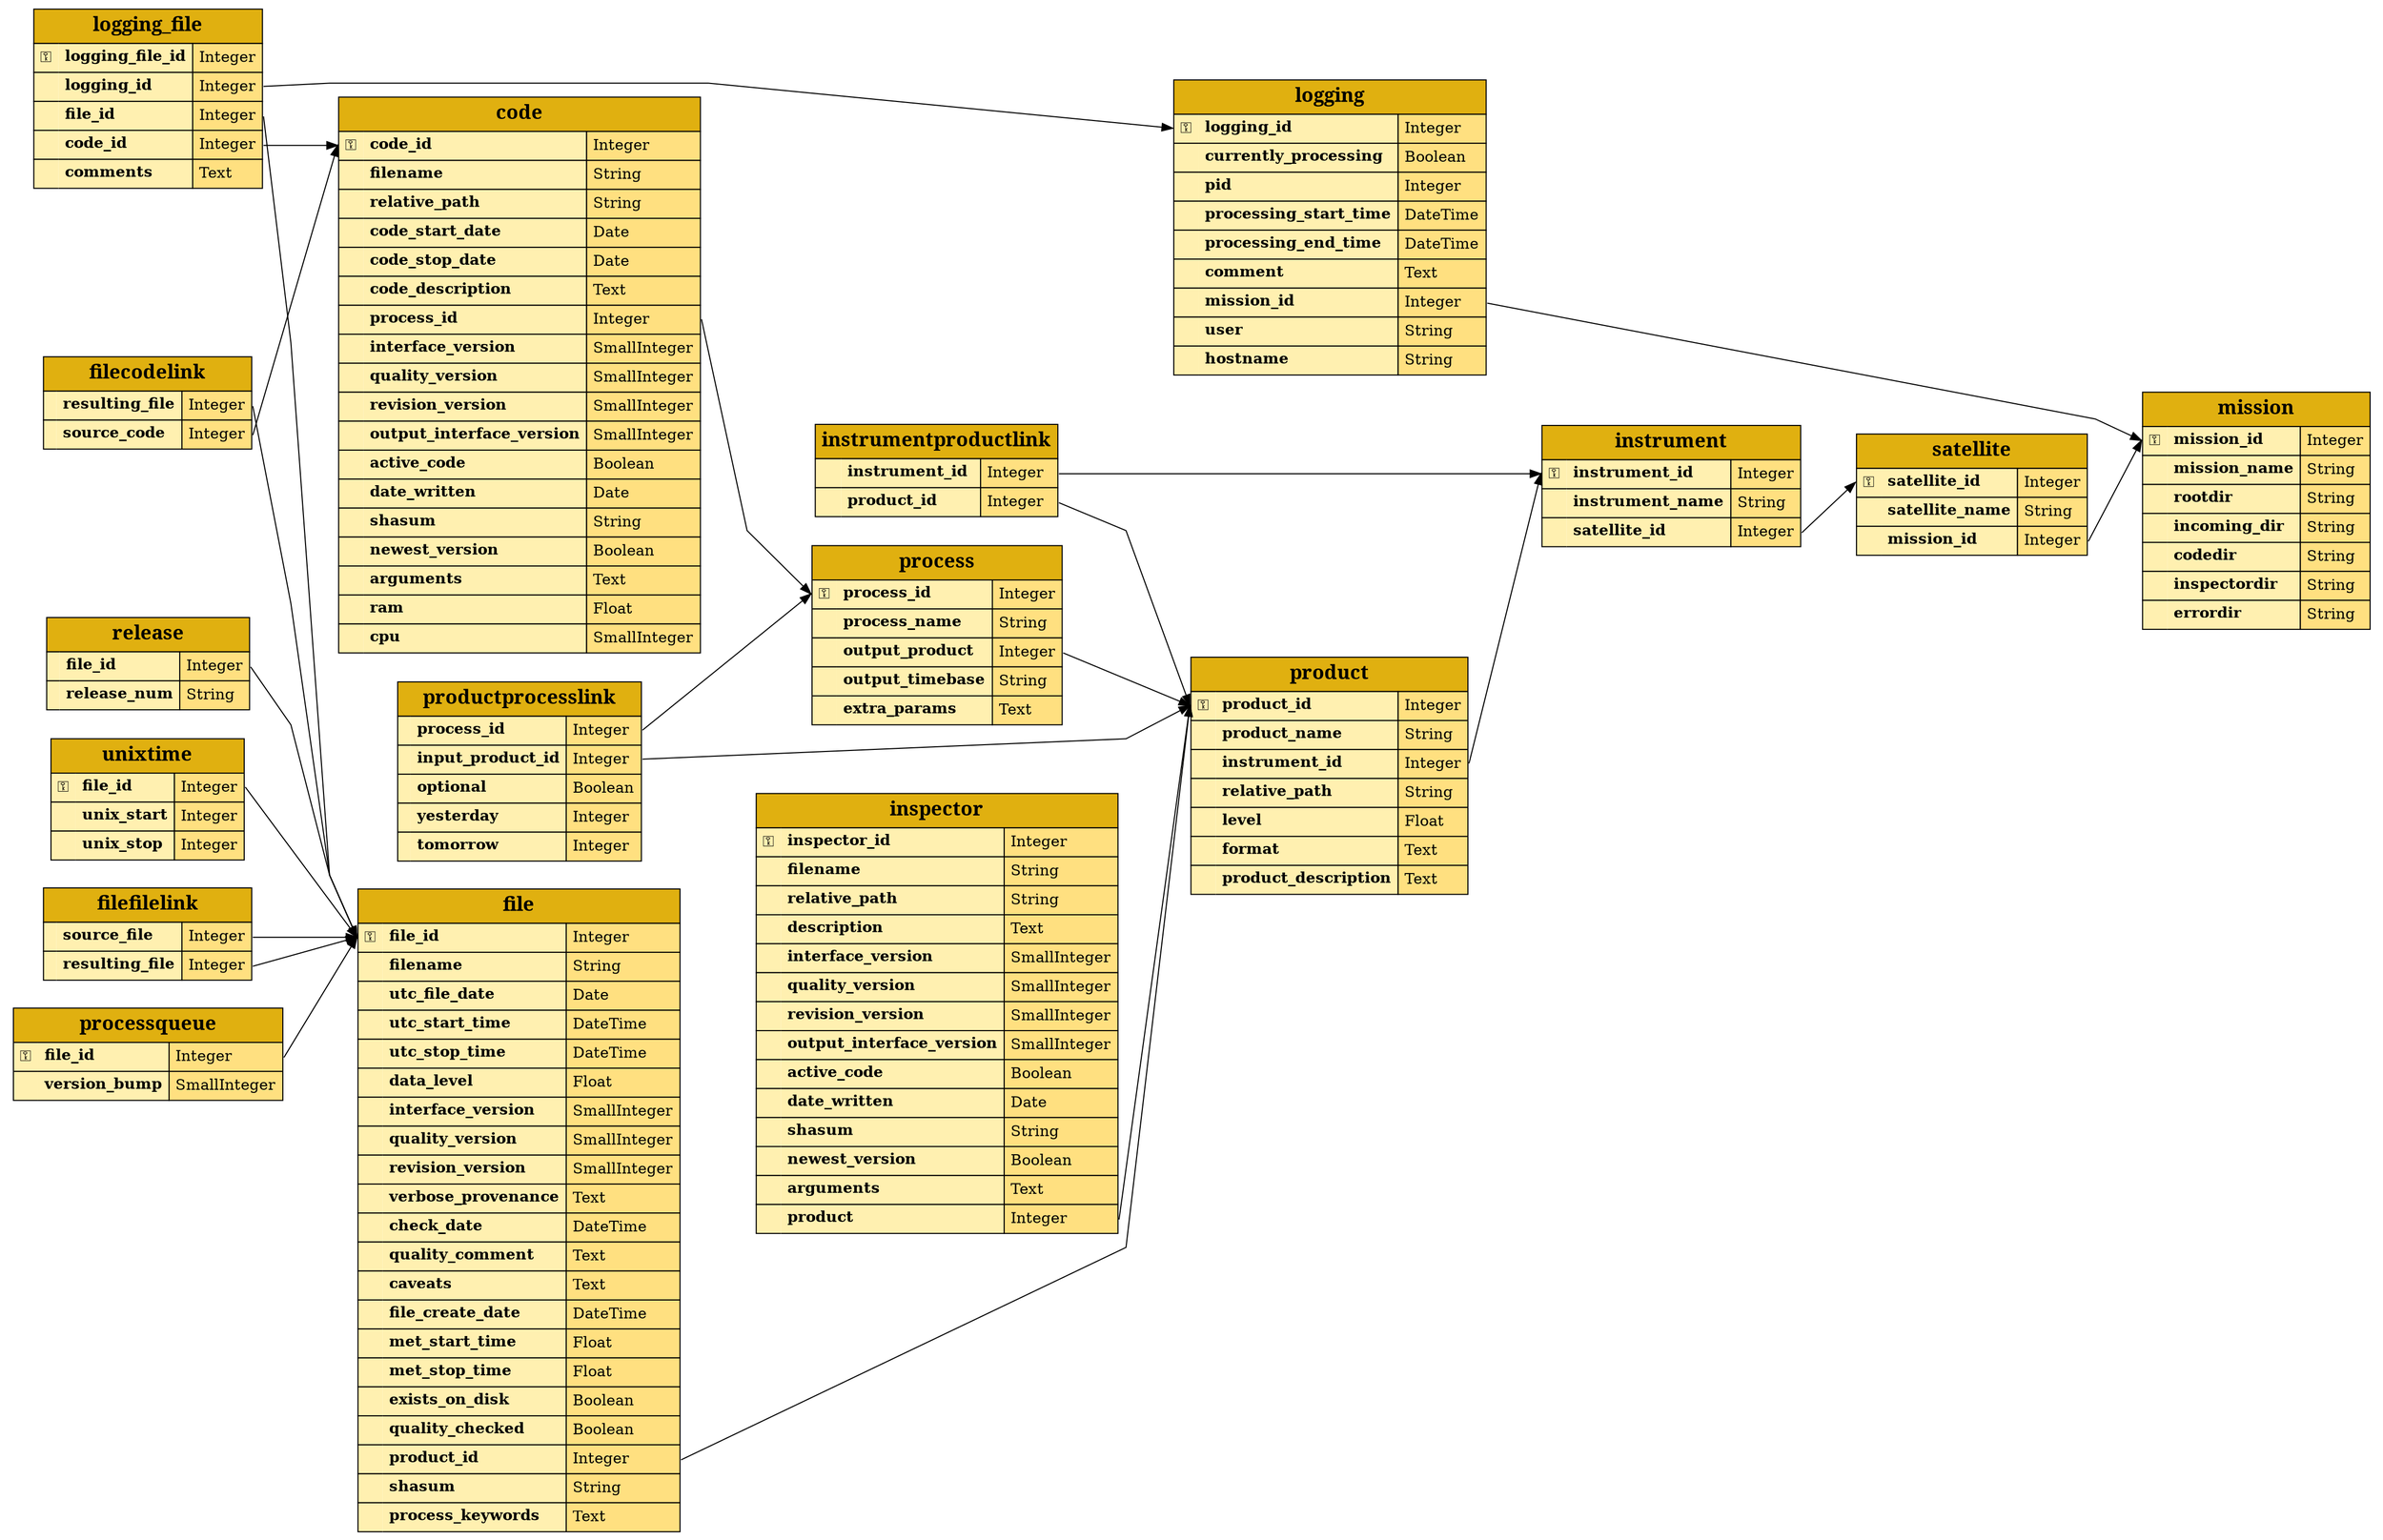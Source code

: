 digraph g { graph [ rankdir = "LR" ];
splines=compound;

"code" [
    shape=none
    label=<
        <table border="0" cellpadding="5" cellspacing="0" cellborder="1">
            <tr><td colspan="3" bgcolor="#E0B010" valign="BOTTOM"><font point-size="18" face="bold">code</font></td></tr>
            <tr><td align="center" port="code_id_in" sides="ltb"  bgcolor="#FFF0B0">&#9919;</td><td align="left" sides="rtb" bgcolor="#FFF0B0"><b>code_id</b></td><td bgcolor="#FFE080" align="left" port="code_id_out">Integer</td></tr>
            <tr><td align="center" port="filename_in" sides="ltb"  bgcolor="#FFF0B0"></td><td align="left" sides="rtb" bgcolor="#FFF0B0"><b>filename</b></td><td bgcolor="#FFE080" align="left" port="filename_out">String</td></tr>
            <tr><td align="center" port="relative_path_in" sides="ltb"  bgcolor="#FFF0B0"></td><td align="left" sides="rtb" bgcolor="#FFF0B0"><b>relative_path</b></td><td bgcolor="#FFE080" align="left" port="relative_path_out">String</td></tr>
            <tr><td align="center" port="code_start_date_in" sides="ltb"  bgcolor="#FFF0B0"></td><td align="left" sides="rtb" bgcolor="#FFF0B0"><b>code_start_date</b></td><td bgcolor="#FFE080" align="left" port="code_start_date_out">Date</td></tr>
            <tr><td align="center" port="code_stop_date_in" sides="ltb"  bgcolor="#FFF0B0"></td><td align="left" sides="rtb" bgcolor="#FFF0B0"><b>code_stop_date</b></td><td bgcolor="#FFE080" align="left" port="code_stop_date_out">Date</td></tr>
            <tr><td align="center" port="code_description_in" sides="ltb"  bgcolor="#FFF0B0"></td><td align="left" sides="rtb" bgcolor="#FFF0B0"><b>code_description</b></td><td bgcolor="#FFE080" align="left" port="code_description_out">Text</td></tr>
            <tr><td align="center" port="process_id_in" sides="ltb"  bgcolor="#FFF0B0"></td><td align="left" sides="rtb" bgcolor="#FFF0B0"><b>process_id</b></td><td bgcolor="#FFE080" align="left" port="process_id_out">Integer</td></tr>
            <tr><td align="center" port="interface_version_in" sides="ltb"  bgcolor="#FFF0B0"></td><td align="left" sides="rtb" bgcolor="#FFF0B0"><b>interface_version</b></td><td bgcolor="#FFE080" align="left" port="interface_version_out">SmallInteger</td></tr>
            <tr><td align="center" port="quality_version_in" sides="ltb"  bgcolor="#FFF0B0"></td><td align="left" sides="rtb" bgcolor="#FFF0B0"><b>quality_version</b></td><td bgcolor="#FFE080" align="left" port="quality_version_out">SmallInteger</td></tr>
            <tr><td align="center" port="revision_version_in" sides="ltb"  bgcolor="#FFF0B0"></td><td align="left" sides="rtb" bgcolor="#FFF0B0"><b>revision_version</b></td><td bgcolor="#FFE080" align="left" port="revision_version_out">SmallInteger</td></tr>
            <tr><td align="center" port="output_interface_version_in" sides="ltb"  bgcolor="#FFF0B0"></td><td align="left" sides="rtb" bgcolor="#FFF0B0"><b>output_interface_version</b></td><td bgcolor="#FFE080" align="left" port="output_interface_version_out">SmallInteger</td></tr>
            <tr><td align="center" port="active_code_in" sides="ltb"  bgcolor="#FFF0B0"></td><td align="left" sides="rtb" bgcolor="#FFF0B0"><b>active_code</b></td><td bgcolor="#FFE080" align="left" port="active_code_out">Boolean</td></tr>
            <tr><td align="center" port="date_written_in" sides="ltb"  bgcolor="#FFF0B0"></td><td align="left" sides="rtb" bgcolor="#FFF0B0"><b>date_written</b></td><td bgcolor="#FFE080" align="left" port="date_written_out">Date</td></tr>
            <tr><td align="center" port="shasum_in" sides="ltb"  bgcolor="#FFF0B0"></td><td align="left" sides="rtb" bgcolor="#FFF0B0"><b>shasum</b></td><td bgcolor="#FFE080" align="left" port="shasum_out">String</td></tr>
            <tr><td align="center" port="newest_version_in" sides="ltb"  bgcolor="#FFF0B0"></td><td align="left" sides="rtb" bgcolor="#FFF0B0"><b>newest_version</b></td><td bgcolor="#FFE080" align="left" port="newest_version_out">Boolean</td></tr>
            <tr><td align="center" port="arguments_in" sides="ltb"  bgcolor="#FFF0B0"></td><td align="left" sides="rtb" bgcolor="#FFF0B0"><b>arguments</b></td><td bgcolor="#FFE080" align="left" port="arguments_out">Text</td></tr>
            <tr><td align="center" port="ram_in" sides="ltb"  bgcolor="#FFF0B0"></td><td align="left" sides="rtb" bgcolor="#FFF0B0"><b>ram</b></td><td bgcolor="#FFE080" align="left" port="ram_out">Float</td></tr>
            <tr><td align="center" port="cpu_in" sides="ltb"  bgcolor="#FFF0B0"></td><td align="left" sides="rtb" bgcolor="#FFF0B0"><b>cpu</b></td><td bgcolor="#FFE080" align="left" port="cpu_out">SmallInteger</td></tr>

        </table>
>];

"file" [
    shape=none
    label=<
        <table border="0" cellpadding="5" cellspacing="0" cellborder="1">
            <tr><td colspan="3" bgcolor="#E0B010" valign="BOTTOM"><font point-size="18" face="bold">file</font></td></tr>
            <tr><td align="center" port="file_id_in" sides="ltb"  bgcolor="#FFF0B0">&#9919;</td><td align="left" sides="rtb" bgcolor="#FFF0B0"><b>file_id</b></td><td bgcolor="#FFE080" align="left" port="file_id_out">Integer</td></tr>
            <tr><td align="center" port="filename_in" sides="ltb"  bgcolor="#FFF0B0"></td><td align="left" sides="rtb" bgcolor="#FFF0B0"><b>filename</b></td><td bgcolor="#FFE080" align="left" port="filename_out">String</td></tr>
            <tr><td align="center" port="utc_file_date_in" sides="ltb"  bgcolor="#FFF0B0"></td><td align="left" sides="rtb" bgcolor="#FFF0B0"><b>utc_file_date</b></td><td bgcolor="#FFE080" align="left" port="utc_file_date_out">Date</td></tr>
            <tr><td align="center" port="utc_start_time_in" sides="ltb"  bgcolor="#FFF0B0"></td><td align="left" sides="rtb" bgcolor="#FFF0B0"><b>utc_start_time</b></td><td bgcolor="#FFE080" align="left" port="utc_start_time_out">DateTime</td></tr>
            <tr><td align="center" port="utc_stop_time_in" sides="ltb"  bgcolor="#FFF0B0"></td><td align="left" sides="rtb" bgcolor="#FFF0B0"><b>utc_stop_time</b></td><td bgcolor="#FFE080" align="left" port="utc_stop_time_out">DateTime</td></tr>
            <tr><td align="center" port="data_level_in" sides="ltb"  bgcolor="#FFF0B0"></td><td align="left" sides="rtb" bgcolor="#FFF0B0"><b>data_level</b></td><td bgcolor="#FFE080" align="left" port="data_level_out">Float</td></tr>
            <tr><td align="center" port="interface_version_in" sides="ltb"  bgcolor="#FFF0B0"></td><td align="left" sides="rtb" bgcolor="#FFF0B0"><b>interface_version</b></td><td bgcolor="#FFE080" align="left" port="interface_version_out">SmallInteger</td></tr>
            <tr><td align="center" port="quality_version_in" sides="ltb"  bgcolor="#FFF0B0"></td><td align="left" sides="rtb" bgcolor="#FFF0B0"><b>quality_version</b></td><td bgcolor="#FFE080" align="left" port="quality_version_out">SmallInteger</td></tr>
            <tr><td align="center" port="revision_version_in" sides="ltb"  bgcolor="#FFF0B0"></td><td align="left" sides="rtb" bgcolor="#FFF0B0"><b>revision_version</b></td><td bgcolor="#FFE080" align="left" port="revision_version_out">SmallInteger</td></tr>
            <tr><td align="center" port="verbose_provenance_in" sides="ltb"  bgcolor="#FFF0B0"></td><td align="left" sides="rtb" bgcolor="#FFF0B0"><b>verbose_provenance</b></td><td bgcolor="#FFE080" align="left" port="verbose_provenance_out">Text</td></tr>
            <tr><td align="center" port="check_date_in" sides="ltb"  bgcolor="#FFF0B0"></td><td align="left" sides="rtb" bgcolor="#FFF0B0"><b>check_date</b></td><td bgcolor="#FFE080" align="left" port="check_date_out">DateTime</td></tr>
            <tr><td align="center" port="quality_comment_in" sides="ltb"  bgcolor="#FFF0B0"></td><td align="left" sides="rtb" bgcolor="#FFF0B0"><b>quality_comment</b></td><td bgcolor="#FFE080" align="left" port="quality_comment_out">Text</td></tr>
            <tr><td align="center" port="caveats_in" sides="ltb"  bgcolor="#FFF0B0"></td><td align="left" sides="rtb" bgcolor="#FFF0B0"><b>caveats</b></td><td bgcolor="#FFE080" align="left" port="caveats_out">Text</td></tr>
            <tr><td align="center" port="file_create_date_in" sides="ltb"  bgcolor="#FFF0B0"></td><td align="left" sides="rtb" bgcolor="#FFF0B0"><b>file_create_date</b></td><td bgcolor="#FFE080" align="left" port="file_create_date_out">DateTime</td></tr>
            <tr><td align="center" port="met_start_time_in" sides="ltb"  bgcolor="#FFF0B0"></td><td align="left" sides="rtb" bgcolor="#FFF0B0"><b>met_start_time</b></td><td bgcolor="#FFE080" align="left" port="met_start_time_out">Float</td></tr>
            <tr><td align="center" port="met_stop_time_in" sides="ltb"  bgcolor="#FFF0B0"></td><td align="left" sides="rtb" bgcolor="#FFF0B0"><b>met_stop_time</b></td><td bgcolor="#FFE080" align="left" port="met_stop_time_out">Float</td></tr>
            <tr><td align="center" port="exists_on_disk_in" sides="ltb"  bgcolor="#FFF0B0"></td><td align="left" sides="rtb" bgcolor="#FFF0B0"><b>exists_on_disk</b></td><td bgcolor="#FFE080" align="left" port="exists_on_disk_out">Boolean</td></tr>
            <tr><td align="center" port="quality_checked_in" sides="ltb"  bgcolor="#FFF0B0"></td><td align="left" sides="rtb" bgcolor="#FFF0B0"><b>quality_checked</b></td><td bgcolor="#FFE080" align="left" port="quality_checked_out">Boolean</td></tr>
            <tr><td align="center" port="product_id_in" sides="ltb"  bgcolor="#FFF0B0"></td><td align="left" sides="rtb" bgcolor="#FFF0B0"><b>product_id</b></td><td bgcolor="#FFE080" align="left" port="product_id_out">Integer</td></tr>
            <tr><td align="center" port="shasum_in" sides="ltb"  bgcolor="#FFF0B0"></td><td align="left" sides="rtb" bgcolor="#FFF0B0"><b>shasum</b></td><td bgcolor="#FFE080" align="left" port="shasum_out">String</td></tr>
            <tr><td align="center" port="process_keywords_in" sides="ltb"  bgcolor="#FFF0B0"></td><td align="left" sides="rtb" bgcolor="#FFF0B0"><b>process_keywords</b></td><td bgcolor="#FFE080" align="left" port="process_keywords_out">Text</td></tr>

        </table>
>];

"filecodelink" [
    shape=none
    label=<
        <table border="0" cellpadding="5" cellspacing="0" cellborder="1">
            <tr><td colspan="3" bgcolor="#E0B010" valign="BOTTOM"><font point-size="18" face="bold">filecodelink</font></td></tr>
            <tr><td align="center" port="resulting_file_in" sides="ltb"  bgcolor="#FFF0B0"></td><td align="left" sides="rtb" bgcolor="#FFF0B0"><b>resulting_file</b></td><td bgcolor="#FFE080" align="left" port="resulting_file_out">Integer</td></tr>
            <tr><td align="center" port="source_code_in" sides="ltb"  bgcolor="#FFF0B0"></td><td align="left" sides="rtb" bgcolor="#FFF0B0"><b>source_code</b></td><td bgcolor="#FFE080" align="left" port="source_code_out">Integer</td></tr>

        </table>
>];

"filefilelink" [
    shape=none
    label=<
        <table border="0" cellpadding="5" cellspacing="0" cellborder="1">
            <tr><td colspan="3" bgcolor="#E0B010" valign="BOTTOM"><font point-size="18" face="bold">filefilelink</font></td></tr>
            <tr><td align="center" port="source_file_in" sides="ltb"  bgcolor="#FFF0B0"></td><td align="left" sides="rtb" bgcolor="#FFF0B0"><b>source_file</b></td><td bgcolor="#FFE080" align="left" port="source_file_out">Integer</td></tr>
            <tr><td align="center" port="resulting_file_in" sides="ltb"  bgcolor="#FFF0B0"></td><td align="left" sides="rtb" bgcolor="#FFF0B0"><b>resulting_file</b></td><td bgcolor="#FFE080" align="left" port="resulting_file_out">Integer</td></tr>

        </table>
>];

"inspector" [
    shape=none
    label=<
        <table border="0" cellpadding="5" cellspacing="0" cellborder="1">
            <tr><td colspan="3" bgcolor="#E0B010" valign="BOTTOM"><font point-size="18" face="bold">inspector</font></td></tr>
            <tr><td align="center" port="inspector_id_in" sides="ltb"  bgcolor="#FFF0B0">&#9919;</td><td align="left" sides="rtb" bgcolor="#FFF0B0"><b>inspector_id</b></td><td bgcolor="#FFE080" align="left" port="inspector_id_out">Integer</td></tr>
            <tr><td align="center" port="filename_in" sides="ltb"  bgcolor="#FFF0B0"></td><td align="left" sides="rtb" bgcolor="#FFF0B0"><b>filename</b></td><td bgcolor="#FFE080" align="left" port="filename_out">String</td></tr>
            <tr><td align="center" port="relative_path_in" sides="ltb"  bgcolor="#FFF0B0"></td><td align="left" sides="rtb" bgcolor="#FFF0B0"><b>relative_path</b></td><td bgcolor="#FFE080" align="left" port="relative_path_out">String</td></tr>
            <tr><td align="center" port="description_in" sides="ltb"  bgcolor="#FFF0B0"></td><td align="left" sides="rtb" bgcolor="#FFF0B0"><b>description</b></td><td bgcolor="#FFE080" align="left" port="description_out">Text</td></tr>
            <tr><td align="center" port="interface_version_in" sides="ltb"  bgcolor="#FFF0B0"></td><td align="left" sides="rtb" bgcolor="#FFF0B0"><b>interface_version</b></td><td bgcolor="#FFE080" align="left" port="interface_version_out">SmallInteger</td></tr>
            <tr><td align="center" port="quality_version_in" sides="ltb"  bgcolor="#FFF0B0"></td><td align="left" sides="rtb" bgcolor="#FFF0B0"><b>quality_version</b></td><td bgcolor="#FFE080" align="left" port="quality_version_out">SmallInteger</td></tr>
            <tr><td align="center" port="revision_version_in" sides="ltb"  bgcolor="#FFF0B0"></td><td align="left" sides="rtb" bgcolor="#FFF0B0"><b>revision_version</b></td><td bgcolor="#FFE080" align="left" port="revision_version_out">SmallInteger</td></tr>
            <tr><td align="center" port="output_interface_version_in" sides="ltb"  bgcolor="#FFF0B0"></td><td align="left" sides="rtb" bgcolor="#FFF0B0"><b>output_interface_version</b></td><td bgcolor="#FFE080" align="left" port="output_interface_version_out">SmallInteger</td></tr>
            <tr><td align="center" port="active_code_in" sides="ltb"  bgcolor="#FFF0B0"></td><td align="left" sides="rtb" bgcolor="#FFF0B0"><b>active_code</b></td><td bgcolor="#FFE080" align="left" port="active_code_out">Boolean</td></tr>
            <tr><td align="center" port="date_written_in" sides="ltb"  bgcolor="#FFF0B0"></td><td align="left" sides="rtb" bgcolor="#FFF0B0"><b>date_written</b></td><td bgcolor="#FFE080" align="left" port="date_written_out">Date</td></tr>
            <tr><td align="center" port="shasum_in" sides="ltb"  bgcolor="#FFF0B0"></td><td align="left" sides="rtb" bgcolor="#FFF0B0"><b>shasum</b></td><td bgcolor="#FFE080" align="left" port="shasum_out">String</td></tr>
            <tr><td align="center" port="newest_version_in" sides="ltb"  bgcolor="#FFF0B0"></td><td align="left" sides="rtb" bgcolor="#FFF0B0"><b>newest_version</b></td><td bgcolor="#FFE080" align="left" port="newest_version_out">Boolean</td></tr>
            <tr><td align="center" port="arguments_in" sides="ltb"  bgcolor="#FFF0B0"></td><td align="left" sides="rtb" bgcolor="#FFF0B0"><b>arguments</b></td><td bgcolor="#FFE080" align="left" port="arguments_out">Text</td></tr>
            <tr><td align="center" port="product_in" sides="ltb"  bgcolor="#FFF0B0"></td><td align="left" sides="rtb" bgcolor="#FFF0B0"><b>product</b></td><td bgcolor="#FFE080" align="left" port="product_out">Integer</td></tr>

        </table>
>];

"instrument" [
    shape=none
    label=<
        <table border="0" cellpadding="5" cellspacing="0" cellborder="1">
            <tr><td colspan="3" bgcolor="#E0B010" valign="BOTTOM"><font point-size="18" face="bold">instrument</font></td></tr>
            <tr><td align="center" port="instrument_id_in" sides="ltb"  bgcolor="#FFF0B0">&#9919;</td><td align="left" sides="rtb" bgcolor="#FFF0B0"><b>instrument_id</b></td><td bgcolor="#FFE080" align="left" port="instrument_id_out">Integer</td></tr>
            <tr><td align="center" port="instrument_name_in" sides="ltb"  bgcolor="#FFF0B0"></td><td align="left" sides="rtb" bgcolor="#FFF0B0"><b>instrument_name</b></td><td bgcolor="#FFE080" align="left" port="instrument_name_out">String</td></tr>
            <tr><td align="center" port="satellite_id_in" sides="ltb"  bgcolor="#FFF0B0"></td><td align="left" sides="rtb" bgcolor="#FFF0B0"><b>satellite_id</b></td><td bgcolor="#FFE080" align="left" port="satellite_id_out">Integer</td></tr>

        </table>
>];

"instrumentproductlink" [
    shape=none
    label=<
        <table border="0" cellpadding="5" cellspacing="0" cellborder="1">
            <tr><td colspan="3" bgcolor="#E0B010" valign="BOTTOM"><font point-size="18" face="bold">instrumentproductlink</font></td></tr>
            <tr><td align="center" port="instrument_id_in" sides="ltb"  bgcolor="#FFF0B0"></td><td align="left" sides="rtb" bgcolor="#FFF0B0"><b>instrument_id</b></td><td bgcolor="#FFE080" align="left" port="instrument_id_out">Integer</td></tr>
            <tr><td align="center" port="product_id_in" sides="ltb"  bgcolor="#FFF0B0"></td><td align="left" sides="rtb" bgcolor="#FFF0B0"><b>product_id</b></td><td bgcolor="#FFE080" align="left" port="product_id_out">Integer</td></tr>

        </table>
>];

"logging" [
    shape=none
    label=<
        <table border="0" cellpadding="5" cellspacing="0" cellborder="1">
            <tr><td colspan="3" bgcolor="#E0B010" valign="BOTTOM"><font point-size="18" face="bold">logging</font></td></tr>
            <tr><td align="center" port="logging_id_in" sides="ltb"  bgcolor="#FFF0B0">&#9919;</td><td align="left" sides="rtb" bgcolor="#FFF0B0"><b>logging_id</b></td><td bgcolor="#FFE080" align="left" port="logging_id_out">Integer</td></tr>
            <tr><td align="center" port="currently_processing_in" sides="ltb"  bgcolor="#FFF0B0"></td><td align="left" sides="rtb" bgcolor="#FFF0B0"><b>currently_processing</b></td><td bgcolor="#FFE080" align="left" port="currently_processing_out">Boolean</td></tr>
            <tr><td align="center" port="pid_in" sides="ltb"  bgcolor="#FFF0B0"></td><td align="left" sides="rtb" bgcolor="#FFF0B0"><b>pid</b></td><td bgcolor="#FFE080" align="left" port="pid_out">Integer</td></tr>
            <tr><td align="center" port="processing_start_time_in" sides="ltb"  bgcolor="#FFF0B0"></td><td align="left" sides="rtb" bgcolor="#FFF0B0"><b>processing_start_time</b></td><td bgcolor="#FFE080" align="left" port="processing_start_time_out">DateTime</td></tr>
            <tr><td align="center" port="processing_end_time_in" sides="ltb"  bgcolor="#FFF0B0"></td><td align="left" sides="rtb" bgcolor="#FFF0B0"><b>processing_end_time</b></td><td bgcolor="#FFE080" align="left" port="processing_end_time_out">DateTime</td></tr>
            <tr><td align="center" port="comment_in" sides="ltb"  bgcolor="#FFF0B0"></td><td align="left" sides="rtb" bgcolor="#FFF0B0"><b>comment</b></td><td bgcolor="#FFE080" align="left" port="comment_out">Text</td></tr>
            <tr><td align="center" port="mission_id_in" sides="ltb"  bgcolor="#FFF0B0"></td><td align="left" sides="rtb" bgcolor="#FFF0B0"><b>mission_id</b></td><td bgcolor="#FFE080" align="left" port="mission_id_out">Integer</td></tr>
            <tr><td align="center" port="user_in" sides="ltb"  bgcolor="#FFF0B0"></td><td align="left" sides="rtb" bgcolor="#FFF0B0"><b>user</b></td><td bgcolor="#FFE080" align="left" port="user_out">String</td></tr>
            <tr><td align="center" port="hostname_in" sides="ltb"  bgcolor="#FFF0B0"></td><td align="left" sides="rtb" bgcolor="#FFF0B0"><b>hostname</b></td><td bgcolor="#FFE080" align="left" port="hostname_out">String</td></tr>

        </table>
>];

"logging_file" [
    shape=none
    label=<
        <table border="0" cellpadding="5" cellspacing="0" cellborder="1">
            <tr><td colspan="3" bgcolor="#E0B010" valign="BOTTOM"><font point-size="18" face="bold">logging_file</font></td></tr>
            <tr><td align="center" port="logging_file_id_in" sides="ltb"  bgcolor="#FFF0B0">&#9919;</td><td align="left" sides="rtb" bgcolor="#FFF0B0"><b>logging_file_id</b></td><td bgcolor="#FFE080" align="left" port="logging_file_id_out">Integer</td></tr>
            <tr><td align="center" port="logging_id_in" sides="ltb"  bgcolor="#FFF0B0"></td><td align="left" sides="rtb" bgcolor="#FFF0B0"><b>logging_id</b></td><td bgcolor="#FFE080" align="left" port="logging_id_out">Integer</td></tr>
            <tr><td align="center" port="file_id_in" sides="ltb"  bgcolor="#FFF0B0"></td><td align="left" sides="rtb" bgcolor="#FFF0B0"><b>file_id</b></td><td bgcolor="#FFE080" align="left" port="file_id_out">Integer</td></tr>
            <tr><td align="center" port="code_id_in" sides="ltb"  bgcolor="#FFF0B0"></td><td align="left" sides="rtb" bgcolor="#FFF0B0"><b>code_id</b></td><td bgcolor="#FFE080" align="left" port="code_id_out">Integer</td></tr>
            <tr><td align="center" port="comments_in" sides="ltb"  bgcolor="#FFF0B0"></td><td align="left" sides="rtb" bgcolor="#FFF0B0"><b>comments</b></td><td bgcolor="#FFE080" align="left" port="comments_out">Text</td></tr>

        </table>
>];

"mission" [
    shape=none
    label=<
        <table border="0" cellpadding="5" cellspacing="0" cellborder="1">
            <tr><td colspan="3" bgcolor="#E0B010" valign="BOTTOM"><font point-size="18" face="bold">mission</font></td></tr>
            <tr><td align="center" port="mission_id_in" sides="ltb"  bgcolor="#FFF0B0">&#9919;</td><td align="left" sides="rtb" bgcolor="#FFF0B0"><b>mission_id</b></td><td bgcolor="#FFE080" align="left" port="mission_id_out">Integer</td></tr>
            <tr><td align="center" port="mission_name_in" sides="ltb"  bgcolor="#FFF0B0"></td><td align="left" sides="rtb" bgcolor="#FFF0B0"><b>mission_name</b></td><td bgcolor="#FFE080" align="left" port="mission_name_out">String</td></tr>
            <tr><td align="center" port="rootdir_in" sides="ltb"  bgcolor="#FFF0B0"></td><td align="left" sides="rtb" bgcolor="#FFF0B0"><b>rootdir</b></td><td bgcolor="#FFE080" align="left" port="rootdir_out">String</td></tr>
            <tr><td align="center" port="incoming_dir_in" sides="ltb"  bgcolor="#FFF0B0"></td><td align="left" sides="rtb" bgcolor="#FFF0B0"><b>incoming_dir</b></td><td bgcolor="#FFE080" align="left" port="incoming_dir_out">String</td></tr>
            <tr><td align="center" port="codedir_in" sides="ltb"  bgcolor="#FFF0B0"></td><td align="left" sides="rtb" bgcolor="#FFF0B0"><b>codedir</b></td><td bgcolor="#FFE080" align="left" port="codedir_out">String</td></tr>
            <tr><td align="center" port="inspectordir_in" sides="ltb"  bgcolor="#FFF0B0"></td><td align="left" sides="rtb" bgcolor="#FFF0B0"><b>inspectordir</b></td><td bgcolor="#FFE080" align="left" port="inspectordir_out">String</td></tr>
            <tr><td align="center" port="errordir_in" sides="ltb"  bgcolor="#FFF0B0"></td><td align="left" sides="rtb" bgcolor="#FFF0B0"><b>errordir</b></td><td bgcolor="#FFE080" align="left" port="errordir_out">String</td></tr>

        </table>
>];

"process" [
    shape=none
    label=<
        <table border="0" cellpadding="5" cellspacing="0" cellborder="1">
            <tr><td colspan="3" bgcolor="#E0B010" valign="BOTTOM"><font point-size="18" face="bold">process</font></td></tr>
            <tr><td align="center" port="process_id_in" sides="ltb"  bgcolor="#FFF0B0">&#9919;</td><td align="left" sides="rtb" bgcolor="#FFF0B0"><b>process_id</b></td><td bgcolor="#FFE080" align="left" port="process_id_out">Integer</td></tr>
            <tr><td align="center" port="process_name_in" sides="ltb"  bgcolor="#FFF0B0"></td><td align="left" sides="rtb" bgcolor="#FFF0B0"><b>process_name</b></td><td bgcolor="#FFE080" align="left" port="process_name_out">String</td></tr>
            <tr><td align="center" port="output_product_in" sides="ltb"  bgcolor="#FFF0B0"></td><td align="left" sides="rtb" bgcolor="#FFF0B0"><b>output_product</b></td><td bgcolor="#FFE080" align="left" port="output_product_out">Integer</td></tr>
            <tr><td align="center" port="output_timebase_in" sides="ltb"  bgcolor="#FFF0B0"></td><td align="left" sides="rtb" bgcolor="#FFF0B0"><b>output_timebase</b></td><td bgcolor="#FFE080" align="left" port="output_timebase_out">String</td></tr>
            <tr><td align="center" port="extra_params_in" sides="ltb"  bgcolor="#FFF0B0"></td><td align="left" sides="rtb" bgcolor="#FFF0B0"><b>extra_params</b></td><td bgcolor="#FFE080" align="left" port="extra_params_out">Text</td></tr>

        </table>
>];

"processqueue" [
    shape=none
    label=<
        <table border="0" cellpadding="5" cellspacing="0" cellborder="1">
            <tr><td colspan="3" bgcolor="#E0B010" valign="BOTTOM"><font point-size="18" face="bold">processqueue</font></td></tr>
            <tr><td align="center" port="file_id_in" sides="ltb"  bgcolor="#FFF0B0">&#9919;</td><td align="left" sides="rtb" bgcolor="#FFF0B0"><b>file_id</b></td><td bgcolor="#FFE080" align="left" port="file_id_out">Integer</td></tr>
            <tr><td align="center" port="version_bump_in" sides="ltb"  bgcolor="#FFF0B0"></td><td align="left" sides="rtb" bgcolor="#FFF0B0"><b>version_bump</b></td><td bgcolor="#FFE080" align="left" port="version_bump_out">SmallInteger</td></tr>

        </table>
>];

"product" [
    shape=none
    label=<
        <table border="0" cellpadding="5" cellspacing="0" cellborder="1">
            <tr><td colspan="3" bgcolor="#E0B010" valign="BOTTOM"><font point-size="18" face="bold">product</font></td></tr>
            <tr><td align="center" port="product_id_in" sides="ltb"  bgcolor="#FFF0B0">&#9919;</td><td align="left" sides="rtb" bgcolor="#FFF0B0"><b>product_id</b></td><td bgcolor="#FFE080" align="left" port="product_id_out">Integer</td></tr>
            <tr><td align="center" port="product_name_in" sides="ltb"  bgcolor="#FFF0B0"></td><td align="left" sides="rtb" bgcolor="#FFF0B0"><b>product_name</b></td><td bgcolor="#FFE080" align="left" port="product_name_out">String</td></tr>
            <tr><td align="center" port="instrument_id_in" sides="ltb"  bgcolor="#FFF0B0"></td><td align="left" sides="rtb" bgcolor="#FFF0B0"><b>instrument_id</b></td><td bgcolor="#FFE080" align="left" port="instrument_id_out">Integer</td></tr>
            <tr><td align="center" port="relative_path_in" sides="ltb"  bgcolor="#FFF0B0"></td><td align="left" sides="rtb" bgcolor="#FFF0B0"><b>relative_path</b></td><td bgcolor="#FFE080" align="left" port="relative_path_out">String</td></tr>
            <tr><td align="center" port="level_in" sides="ltb"  bgcolor="#FFF0B0"></td><td align="left" sides="rtb" bgcolor="#FFF0B0"><b>level</b></td><td bgcolor="#FFE080" align="left" port="level_out">Float</td></tr>
            <tr><td align="center" port="format_in" sides="ltb"  bgcolor="#FFF0B0"></td><td align="left" sides="rtb" bgcolor="#FFF0B0"><b>format</b></td><td bgcolor="#FFE080" align="left" port="format_out">Text</td></tr>
            <tr><td align="center" port="product_description_in" sides="ltb"  bgcolor="#FFF0B0"></td><td align="left" sides="rtb" bgcolor="#FFF0B0"><b>product_description</b></td><td bgcolor="#FFE080" align="left" port="product_description_out">Text</td></tr>

        </table>
>];

"productprocesslink" [
    shape=none
    label=<
        <table border="0" cellpadding="5" cellspacing="0" cellborder="1">
            <tr><td colspan="3" bgcolor="#E0B010" valign="BOTTOM"><font point-size="18" face="bold">productprocesslink</font></td></tr>
            <tr><td align="center" port="process_id_in" sides="ltb"  bgcolor="#FFF0B0"></td><td align="left" sides="rtb" bgcolor="#FFF0B0"><b>process_id</b></td><td bgcolor="#FFE080" align="left" port="process_id_out">Integer</td></tr>
            <tr><td align="center" port="input_product_id_in" sides="ltb"  bgcolor="#FFF0B0"></td><td align="left" sides="rtb" bgcolor="#FFF0B0"><b>input_product_id</b></td><td bgcolor="#FFE080" align="left" port="input_product_id_out">Integer</td></tr>
            <tr><td align="center" port="optional_in" sides="ltb"  bgcolor="#FFF0B0"></td><td align="left" sides="rtb" bgcolor="#FFF0B0"><b>optional</b></td><td bgcolor="#FFE080" align="left" port="optional_out">Boolean</td></tr>
            <tr><td align="center" port="yesterday_in" sides="ltb"  bgcolor="#FFF0B0"></td><td align="left" sides="rtb" bgcolor="#FFF0B0"><b>yesterday</b></td><td bgcolor="#FFE080" align="left" port="yesterday_out">Integer</td></tr>
            <tr><td align="center" port="tomorrow_in" sides="ltb"  bgcolor="#FFF0B0"></td><td align="left" sides="rtb" bgcolor="#FFF0B0"><b>tomorrow</b></td><td bgcolor="#FFE080" align="left" port="tomorrow_out">Integer</td></tr>

        </table>
>];

"release" [
    shape=none
    label=<
        <table border="0" cellpadding="5" cellspacing="0" cellborder="1">
            <tr><td colspan="3" bgcolor="#E0B010" valign="BOTTOM"><font point-size="18" face="bold">release</font></td></tr>
            <tr><td align="center" port="file_id_in" sides="ltb"  bgcolor="#FFF0B0"></td><td align="left" sides="rtb" bgcolor="#FFF0B0"><b>file_id</b></td><td bgcolor="#FFE080" align="left" port="file_id_out">Integer</td></tr>
            <tr><td align="center" port="release_num_in" sides="ltb"  bgcolor="#FFF0B0"></td><td align="left" sides="rtb" bgcolor="#FFF0B0"><b>release_num</b></td><td bgcolor="#FFE080" align="left" port="release_num_out">String</td></tr>

        </table>
>];

"satellite" [
    shape=none
    label=<
        <table border="0" cellpadding="5" cellspacing="0" cellborder="1">
            <tr><td colspan="3" bgcolor="#E0B010" valign="BOTTOM"><font point-size="18" face="bold">satellite</font></td></tr>
            <tr><td align="center" port="satellite_id_in" sides="ltb"  bgcolor="#FFF0B0">&#9919;</td><td align="left" sides="rtb" bgcolor="#FFF0B0"><b>satellite_id</b></td><td bgcolor="#FFE080" align="left" port="satellite_id_out">Integer</td></tr>
            <tr><td align="center" port="satellite_name_in" sides="ltb"  bgcolor="#FFF0B0"></td><td align="left" sides="rtb" bgcolor="#FFF0B0"><b>satellite_name</b></td><td bgcolor="#FFE080" align="left" port="satellite_name_out">String</td></tr>
            <tr><td align="center" port="mission_id_in" sides="ltb"  bgcolor="#FFF0B0"></td><td align="left" sides="rtb" bgcolor="#FFF0B0"><b>mission_id</b></td><td bgcolor="#FFE080" align="left" port="mission_id_out">Integer</td></tr>

        </table>
>];

"unixtime" [
    shape=none
    label=<
        <table border="0" cellpadding="5" cellspacing="0" cellborder="1">
            <tr><td colspan="3" bgcolor="#E0B010" valign="BOTTOM"><font point-size="18" face="bold">unixtime</font></td></tr>
            <tr><td align="center" port="file_id_in" sides="ltb"  bgcolor="#FFF0B0">&#9919;</td><td align="left" sides="rtb" bgcolor="#FFF0B0"><b>file_id</b></td><td bgcolor="#FFE080" align="left" port="file_id_out">Integer</td></tr>
            <tr><td align="center" port="unix_start_in" sides="ltb"  bgcolor="#FFF0B0"></td><td align="left" sides="rtb" bgcolor="#FFF0B0"><b>unix_start</b></td><td bgcolor="#FFE080" align="left" port="unix_start_out">Integer</td></tr>
            <tr><td align="center" port="unix_stop_in" sides="ltb"  bgcolor="#FFF0B0"></td><td align="left" sides="rtb" bgcolor="#FFF0B0"><b>unix_stop</b></td><td bgcolor="#FFE080" align="left" port="unix_stop_out">Integer</td></tr>

        </table>
>];
code:process_id_out:e -> process:process_id_in:w
file:product_id_out:e -> product:product_id_in:w
filecodelink:resulting_file_out:e -> file:file_id_in:w
filecodelink:source_code_out:e -> code:code_id_in:w
filefilelink:resulting_file_out:e -> file:file_id_in:w
filefilelink:source_file_out:e -> file:file_id_in:w
inspector:product_out:e -> product:product_id_in:w
instrument:satellite_id_out:e -> satellite:satellite_id_in:w
instrumentproductlink:instrument_id_out:e -> instrument:instrument_id_in:w
instrumentproductlink:product_id_out:e -> product:product_id_in:w
logging:mission_id_out:e -> mission:mission_id_in:w
logging_file:code_id_out:e -> code:code_id_in:w
logging_file:file_id_out:e -> file:file_id_in:w
logging_file:logging_id_out:e -> logging:logging_id_in:w
process:output_product_out:e -> product:product_id_in:w
processqueue:file_id_out:e -> file:file_id_in:w
product:instrument_id_out:e -> instrument:instrument_id_in:w
productprocesslink:input_product_id_out:e -> product:product_id_in:w
productprocesslink:process_id_out:e -> process:process_id_in:w
release:file_id_out:e -> file:file_id_in:w
satellite:mission_id_out:e -> mission:mission_id_in:w
unixtime:file_id_out:e -> file:file_id_in:w
}

